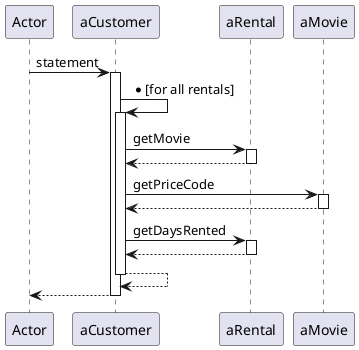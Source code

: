 @startuml

Actor -> aCustomer ++ : statement
aCustomer -> aCustomer ++ : *[for all rentals]
aCustomer -> aRental ++ : getMovie
return
aCustomer -> aMovie ++ : getPriceCode
return

aCustomer -> aRental ++ : getDaysRented
return

return
return

@enduml